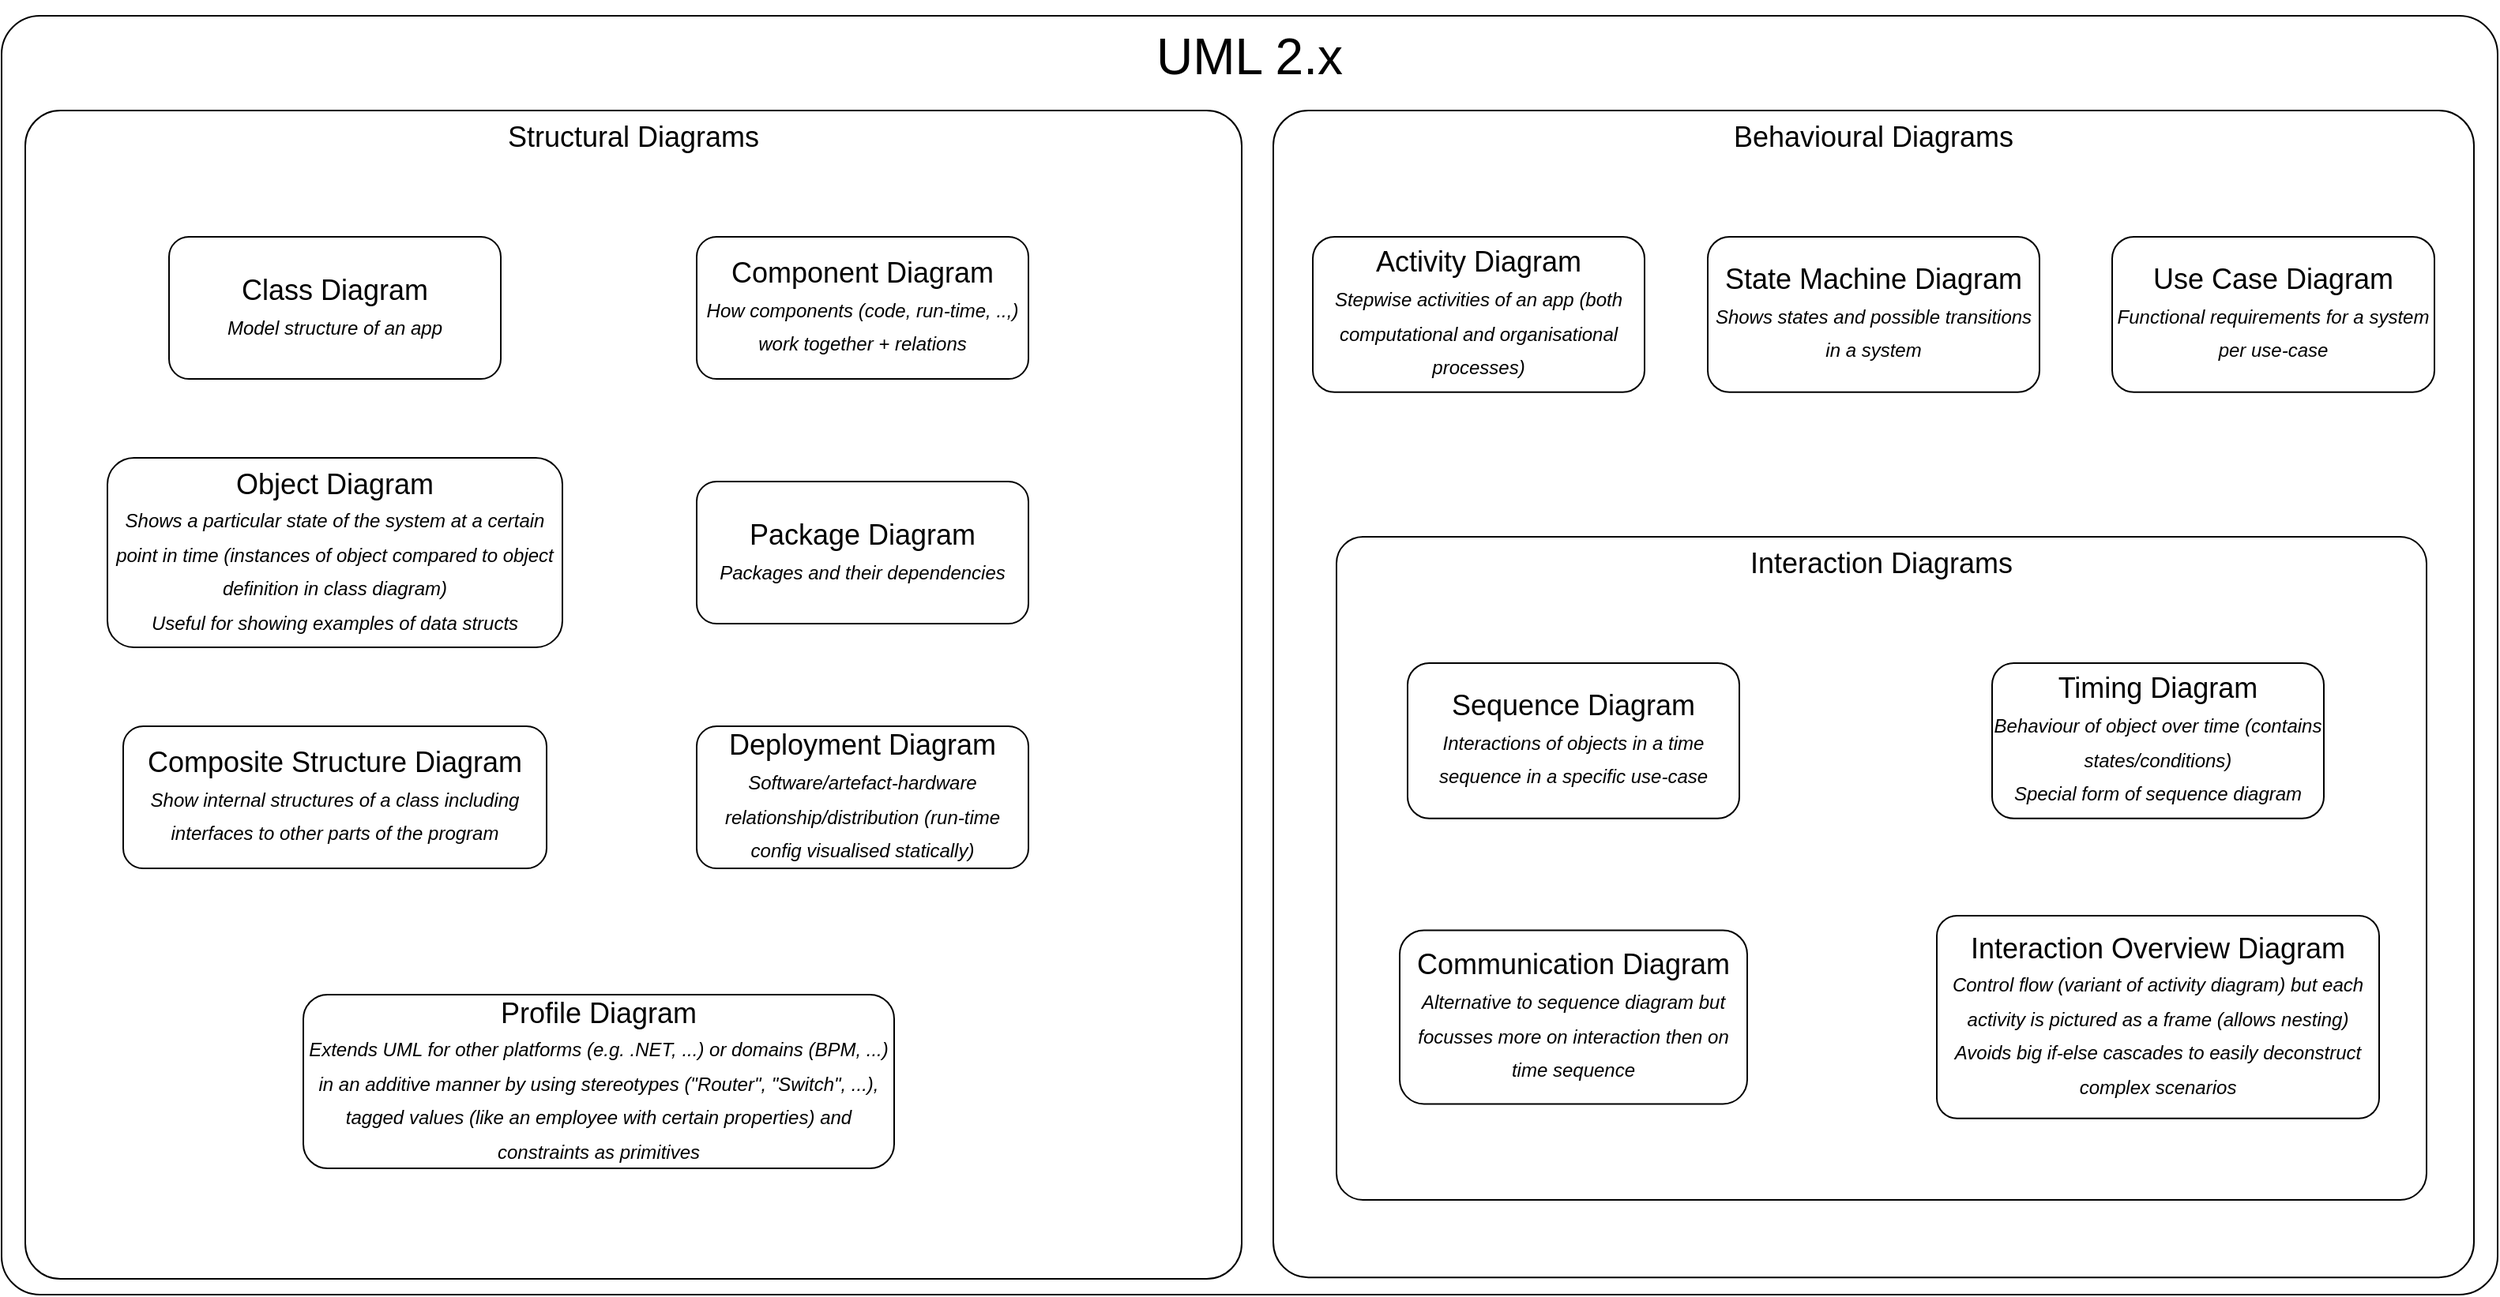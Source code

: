 <mxfile version="22.0.3" type="device">
  <diagram name="Page-1" id="55U2gt680xN_nQ4M--KJ">
    <mxGraphModel dx="1728" dy="1040" grid="1" gridSize="10" guides="1" tooltips="1" connect="1" arrows="1" fold="1" page="1" pageScale="1" pageWidth="827" pageHeight="1169" math="0" shadow="0">
      <root>
        <mxCell id="0" />
        <mxCell id="1" parent="0" />
        <mxCell id="XDQoO6VRgcgwQBSpzcAx-1" value="UML 2.x" style="rounded=1;whiteSpace=wrap;html=1;arcSize=3;fontSize=32;verticalAlign=top;" vertex="1" parent="1">
          <mxGeometry x="35" y="30" width="1580" height="810" as="geometry" />
        </mxCell>
        <mxCell id="XDQoO6VRgcgwQBSpzcAx-5" value="" style="group;fontSize=18;" vertex="1" connectable="0" parent="1">
          <mxGeometry x="50" y="20" width="1565" height="820" as="geometry" />
        </mxCell>
        <mxCell id="XDQoO6VRgcgwQBSpzcAx-2" value="Structural Diagrams" style="rounded=1;whiteSpace=wrap;html=1;arcSize=3;verticalAlign=top;fontSize=18;" vertex="1" parent="1">
          <mxGeometry x="50" y="90" width="770" height="740" as="geometry" />
        </mxCell>
        <mxCell id="XDQoO6VRgcgwQBSpzcAx-6" value="Composite Structure Diagram&lt;br&gt;&lt;font style=&quot;font-size: 12px;&quot;&gt;&lt;i&gt;Show internal structures of a class including interfaces to other parts of the program&lt;/i&gt;&lt;/font&gt;" style="rounded=1;whiteSpace=wrap;html=1;arcSize=14;fontSize=18;" vertex="1" parent="1">
          <mxGeometry x="112" y="480" width="268" height="90" as="geometry" />
        </mxCell>
        <mxCell id="XDQoO6VRgcgwQBSpzcAx-7" value="Deployment Diagram&lt;br&gt;&lt;font style=&quot;font-size: 12px;&quot;&gt;&lt;i&gt;Software/artefact-hardware &lt;font style=&quot;font-size: 12px;&quot;&gt;relationship/distribution (run-time config visualised statically)&lt;/font&gt;&lt;/i&gt;&lt;/font&gt;" style="rounded=1;whiteSpace=wrap;html=1;arcSize=14;fontSize=18;" vertex="1" parent="1">
          <mxGeometry x="475" y="480" width="210" height="90" as="geometry" />
        </mxCell>
        <mxCell id="XDQoO6VRgcgwQBSpzcAx-8" value="Package Diagram&lt;br&gt;&lt;font style=&quot;font-size: 12px;&quot;&gt;&lt;i&gt;Packages and their dependencies&lt;/i&gt;&lt;/font&gt;" style="rounded=1;whiteSpace=wrap;html=1;arcSize=14;fontSize=18;" vertex="1" parent="1">
          <mxGeometry x="475" y="325" width="210" height="90" as="geometry" />
        </mxCell>
        <mxCell id="XDQoO6VRgcgwQBSpzcAx-9" value="Profile Diagram&lt;br&gt;&lt;font style=&quot;font-size: 12px;&quot;&gt;&lt;i&gt;Extends UML for other platforms (e.g. .NET, ...) or domains (BPM, ...) in an additive manner by using stereotypes (&quot;Router&quot;, &quot;Switch&quot;, ...), tagged values (like an employee with certain properties) and constraints as primitives&lt;/i&gt;&lt;/font&gt;" style="rounded=1;whiteSpace=wrap;html=1;arcSize=14;fontSize=18;" vertex="1" parent="1">
          <mxGeometry x="226" y="650" width="374" height="110" as="geometry" />
        </mxCell>
        <mxCell id="XDQoO6VRgcgwQBSpzcAx-10" value="Class Diagram&lt;br&gt;&lt;font style=&quot;font-size: 12px;&quot;&gt;&lt;i&gt;Model structure of an app&lt;/i&gt;&lt;/font&gt;" style="rounded=1;whiteSpace=wrap;html=1;arcSize=14;fontSize=18;" vertex="1" parent="1">
          <mxGeometry x="141" y="170" width="210" height="90" as="geometry" />
        </mxCell>
        <mxCell id="XDQoO6VRgcgwQBSpzcAx-11" value="Object Diagram&lt;br&gt;&lt;font style=&quot;font-size: 12px;&quot;&gt;&lt;i&gt;Shows a particular state of the system at a certain point in time (instances of object compared to object definition in class diagram)&lt;br&gt;Useful for showing examples of data structs&lt;/i&gt;&lt;br&gt;&lt;/font&gt;" style="rounded=1;whiteSpace=wrap;html=1;arcSize=14;fontSize=18;" vertex="1" parent="1">
          <mxGeometry x="102" y="310" width="288" height="120" as="geometry" />
        </mxCell>
        <mxCell id="XDQoO6VRgcgwQBSpzcAx-12" value="Component Diagram&lt;br&gt;&lt;font style=&quot;font-size: 12px;&quot;&gt;&lt;i&gt;How components (code, run-time, ..,) work together + relations&lt;/i&gt;&lt;/font&gt;" style="rounded=1;whiteSpace=wrap;html=1;arcSize=14;fontSize=18;" vertex="1" parent="1">
          <mxGeometry x="475" y="170" width="210" height="90" as="geometry" />
        </mxCell>
        <mxCell id="XDQoO6VRgcgwQBSpzcAx-3" value="Behavioural Diagrams" style="rounded=1;whiteSpace=wrap;html=1;arcSize=3;verticalAlign=top;fontSize=18;" vertex="1" parent="1">
          <mxGeometry x="840" y="90" width="760" height="739.07" as="geometry" />
        </mxCell>
        <mxCell id="XDQoO6VRgcgwQBSpzcAx-13" value="Activity Diagram&lt;br&gt;&lt;font style=&quot;font-size: 12px;&quot;&gt;&lt;i&gt;Stepwise activities of an app (both computational and organisational processes)&lt;/i&gt;&lt;/font&gt;" style="rounded=1;whiteSpace=wrap;html=1;arcSize=14;fontSize=18;" vertex="1" parent="1">
          <mxGeometry x="865" y="170.003" width="210" height="98.4" as="geometry" />
        </mxCell>
        <mxCell id="XDQoO6VRgcgwQBSpzcAx-14" value="Use Case Diagram&lt;br&gt;&lt;font style=&quot;font-size: 12px;&quot;&gt;&lt;i&gt;Functional requirements for a system per use-case&lt;/i&gt;&lt;/font&gt;" style="rounded=1;whiteSpace=wrap;html=1;arcSize=14;fontSize=18;" vertex="1" parent="1">
          <mxGeometry x="1371" y="170.003" width="204" height="98.4" as="geometry" />
        </mxCell>
        <mxCell id="XDQoO6VRgcgwQBSpzcAx-15" value="State Machine Diagram&lt;br&gt;&lt;font style=&quot;font-size: 12px;&quot;&gt;&lt;i&gt;Shows states and possible transitions in a system&lt;/i&gt;&lt;/font&gt;" style="rounded=1;whiteSpace=wrap;html=1;arcSize=14;fontSize=18;" vertex="1" parent="1">
          <mxGeometry x="1115" y="170.003" width="210" height="98.4" as="geometry" />
        </mxCell>
        <mxCell id="XDQoO6VRgcgwQBSpzcAx-16" value="Interaction Diagrams" style="rounded=1;whiteSpace=wrap;html=1;arcSize=4;verticalAlign=top;fontSize=18;" vertex="1" parent="1">
          <mxGeometry x="880" y="360" width="690" height="420" as="geometry" />
        </mxCell>
        <mxCell id="XDQoO6VRgcgwQBSpzcAx-17" value="Sequence Diagram&lt;br&gt;&lt;font style=&quot;font-size: 12px;&quot;&gt;&lt;i&gt;Interactions of objects in a time sequence in a specific use-case&lt;/i&gt;&lt;/font&gt;" style="rounded=1;whiteSpace=wrap;html=1;arcSize=14;fontSize=18;" vertex="1" parent="1">
          <mxGeometry x="925" y="440.003" width="210" height="98.4" as="geometry" />
        </mxCell>
        <mxCell id="XDQoO6VRgcgwQBSpzcAx-18" value="Communication Diagram&lt;br&gt;&lt;font style=&quot;font-size: 12px;&quot;&gt;&lt;i&gt;Alternative to sequence diagram but focusses more on interaction then on time sequence&lt;/i&gt;&lt;/font&gt;" style="rounded=1;whiteSpace=wrap;html=1;arcSize=14;fontSize=18;" vertex="1" parent="1">
          <mxGeometry x="920" y="609.2" width="220" height="110" as="geometry" />
        </mxCell>
        <mxCell id="XDQoO6VRgcgwQBSpzcAx-19" value="Interaction Overview Diagram&lt;br&gt;&lt;font style=&quot;font-size: 12px;&quot;&gt;&lt;i&gt;Control flow (variant of activity diagram) but each activity is pictured as a frame (allows nesting)&lt;br&gt;Avoids big if-else cascades to easily deconstruct complex scenarios&lt;/i&gt;&lt;/font&gt;" style="rounded=1;whiteSpace=wrap;html=1;arcSize=10;fontSize=18;" vertex="1" parent="1">
          <mxGeometry x="1260" y="600" width="280" height="128.4" as="geometry" />
        </mxCell>
        <mxCell id="XDQoO6VRgcgwQBSpzcAx-20" value="Timing Diagram&lt;br&gt;&lt;font style=&quot;font-size: 12px;&quot;&gt;&lt;i&gt;Behaviour of object over time (contains states/conditions)&lt;br&gt;Special form of sequence diagram&lt;/i&gt;&lt;/font&gt;" style="rounded=1;whiteSpace=wrap;html=1;arcSize=14;fontSize=18;" vertex="1" parent="1">
          <mxGeometry x="1295" y="440.007" width="210" height="98.4" as="geometry" />
        </mxCell>
        <mxCell id="XDQoO6VRgcgwQBSpzcAx-22" style="edgeStyle=orthogonalEdgeStyle;rounded=0;orthogonalLoop=1;jettySize=auto;html=1;exitX=0.5;exitY=1;exitDx=0;exitDy=0;" edge="1" parent="1" source="XDQoO6VRgcgwQBSpzcAx-16" target="XDQoO6VRgcgwQBSpzcAx-16">
          <mxGeometry relative="1" as="geometry" />
        </mxCell>
      </root>
    </mxGraphModel>
  </diagram>
</mxfile>
